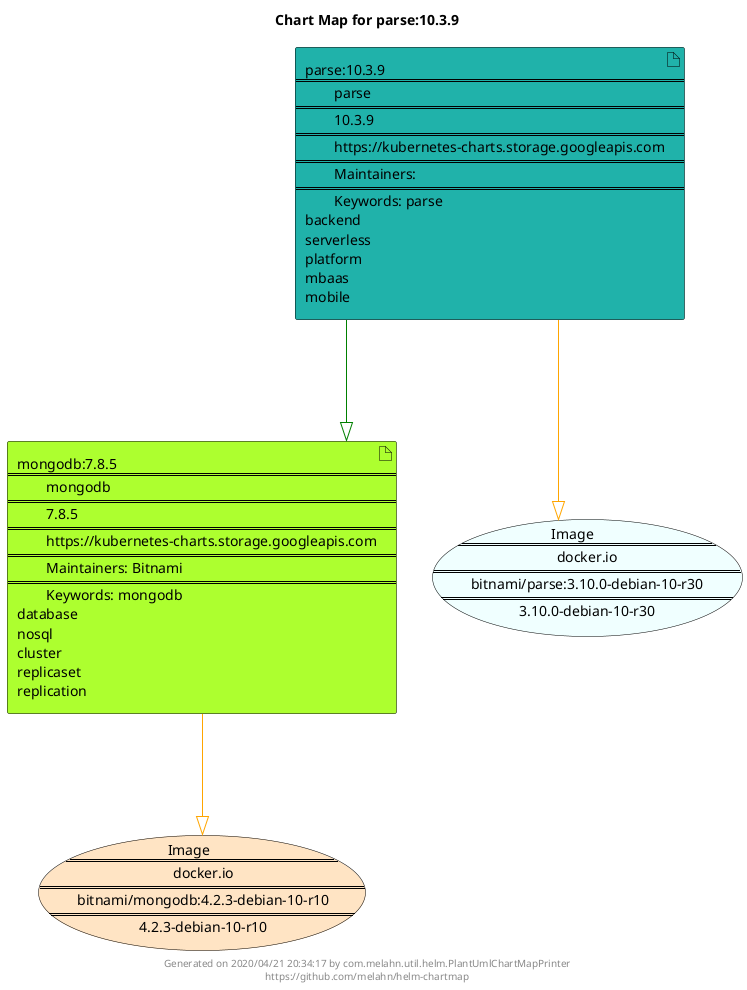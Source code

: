 @startuml
skinparam linetype ortho
skinparam backgroundColor white
skinparam usecaseBorderColor black
skinparam usecaseArrowColor LightSlateGray
skinparam artifactBorderColor black
skinparam artifactArrowColor LightSlateGray

title Chart Map for parse:10.3.9

'There are 2 referenced Helm Charts
artifact "parse:10.3.9\n====\n\tparse\n====\n\t10.3.9\n====\n\thttps://kubernetes-charts.storage.googleapis.com\n====\n\tMaintainers: \n====\n\tKeywords: parse\nbackend\nserverless\nplatform\nmbaas\nmobile" as parse_10_3_9 #LightSeaGreen
artifact "mongodb:7.8.5\n====\n\tmongodb\n====\n\t7.8.5\n====\n\thttps://kubernetes-charts.storage.googleapis.com\n====\n\tMaintainers: Bitnami\n====\n\tKeywords: mongodb\ndatabase\nnosql\ncluster\nreplicaset\nreplication" as mongodb_7_8_5 #GreenYellow

'There are 2 referenced Docker Images
usecase "Image\n====\n\tdocker.io\n====\n\tbitnami/mongodb:4.2.3-debian-10-r10\n====\n\t4.2.3-debian-10-r10" as docker_io_bitnami_mongodb_4_2_3_debian_10_r10 #Bisque
usecase "Image\n====\n\tdocker.io\n====\n\tbitnami/parse:3.10.0-debian-10-r30\n====\n\t3.10.0-debian-10-r30" as docker_io_bitnami_parse_3_10_0_debian_10_r30 #Azure

'Chart Dependencies
parse_10_3_9--[#green]-|>mongodb_7_8_5
parse_10_3_9--[#orange]-|>docker_io_bitnami_parse_3_10_0_debian_10_r30
mongodb_7_8_5--[#orange]-|>docker_io_bitnami_mongodb_4_2_3_debian_10_r10

center footer Generated on 2020/04/21 20:34:17 by com.melahn.util.helm.PlantUmlChartMapPrinter\nhttps://github.com/melahn/helm-chartmap
@enduml
